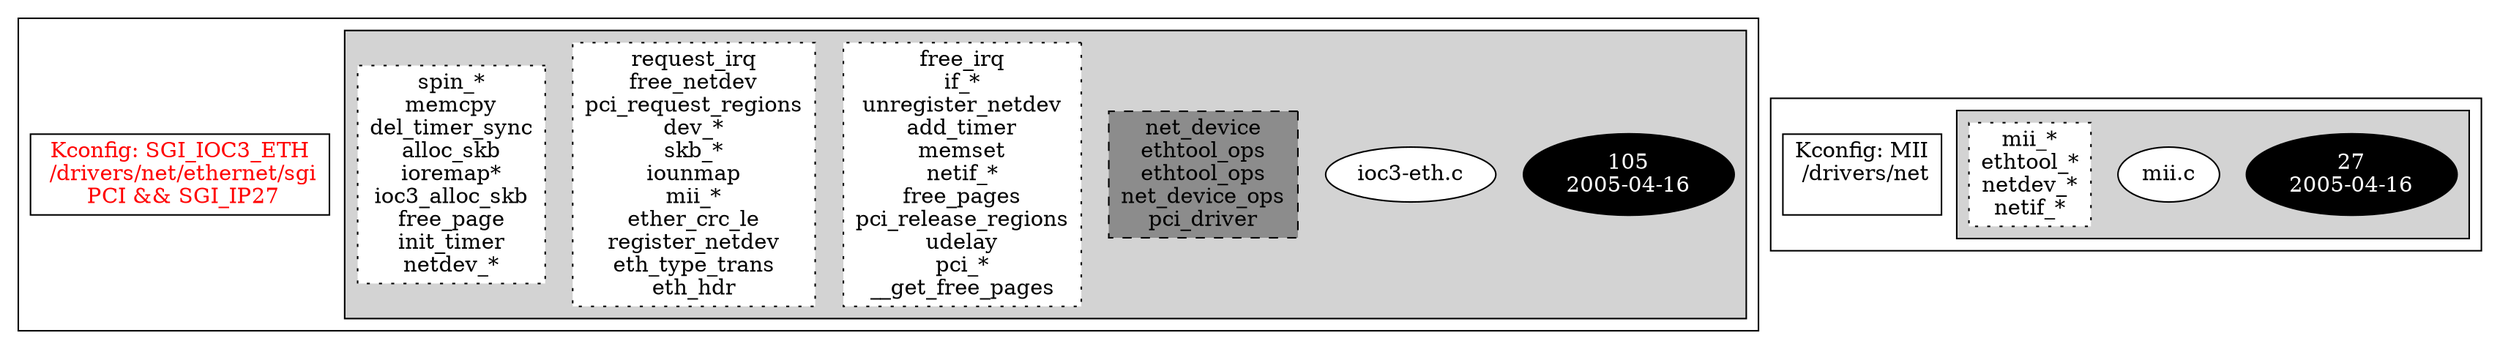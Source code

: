 digraph Driver {
	ranksep=2;
	splines=ortho;
	//Symbol: SGI_IOC3_ETH
	subgraph "cluster_SGI_IOC3_ETH"{
		subgraph "cluster_ioc3-eth.c" {
			style=filled
			"commit_ioc3-eth.c" [style=filled, fillcolor=black, fontcolor=white, label="105\n2005-04-16"];
			"ioc3-eth.c" [style=filled, fillcolor=white, fontcolor=black, label="ioc3-eth.c\n"];
			"structs-ioc3-eth.c" [style="filled,dashed" shape=box, fillcolor=grey55, fontcolor=black, label="net_device\nethtool_ops\nethtool_ops\nnet_device_ops\npci_driver\n"];
			"funccall3-ioc3-eth.c" [style="filled,dotted" shape=box, fillcolor=white, fontcolor=black, label="free_irq\nif_*\nunregister_netdev\nadd_timer\nmemset\nnetif_*\nfree_pages\npci_release_regions\nudelay\npci_*\n__get_free_pages\n"];
			"funccall2-ioc3-eth.c" [style="filled,dotted" shape=box, fillcolor=white, fontcolor=black, label="request_irq\nfree_netdev\npci_request_regions\ndev_*\nskb_*\niounmap\nmii_*\nether_crc_le\nregister_netdev\neth_type_trans\neth_hdr\n"];
			"funccall1-ioc3-eth.c" [style="filled,dotted" shape=box, fillcolor=white, fontcolor=black, label="spin_*\nmemcpy\ndel_timer_sync\nalloc_skb\nioremap*\nioc3_alloc_skb\nfree_page\ninit_timer\nnetdev_*\n"];
		}
		"K:SGI_IOC3_ETH" [label="Kconfig: SGI_IOC3_ETH\n /drivers/net/ethernet/sgi\n  PCI && SGI_IP27 ", shape=box, fontcolor=red];
	}
	//Symbol: MII
	subgraph "cluster_MII"{
		subgraph "cluster_mii.c" {
			style=filled
			"commit_mii.c" [style=filled, fillcolor=black, fontcolor=white, label="27\n2005-04-16"];
			"mii.c" [style=filled, fillcolor=white, fontcolor=black, label="mii.c\n"];
			"funccall0-mii.c" [style="filled,dotted" shape=box, fillcolor=white, fontcolor=black, label="mii_*\nethtool_*\nnetdev_*\nnetif_*\n"];
		}
		"K:MII" [label="Kconfig: MII\n /drivers/net\n ", shape=box];
	}
}
